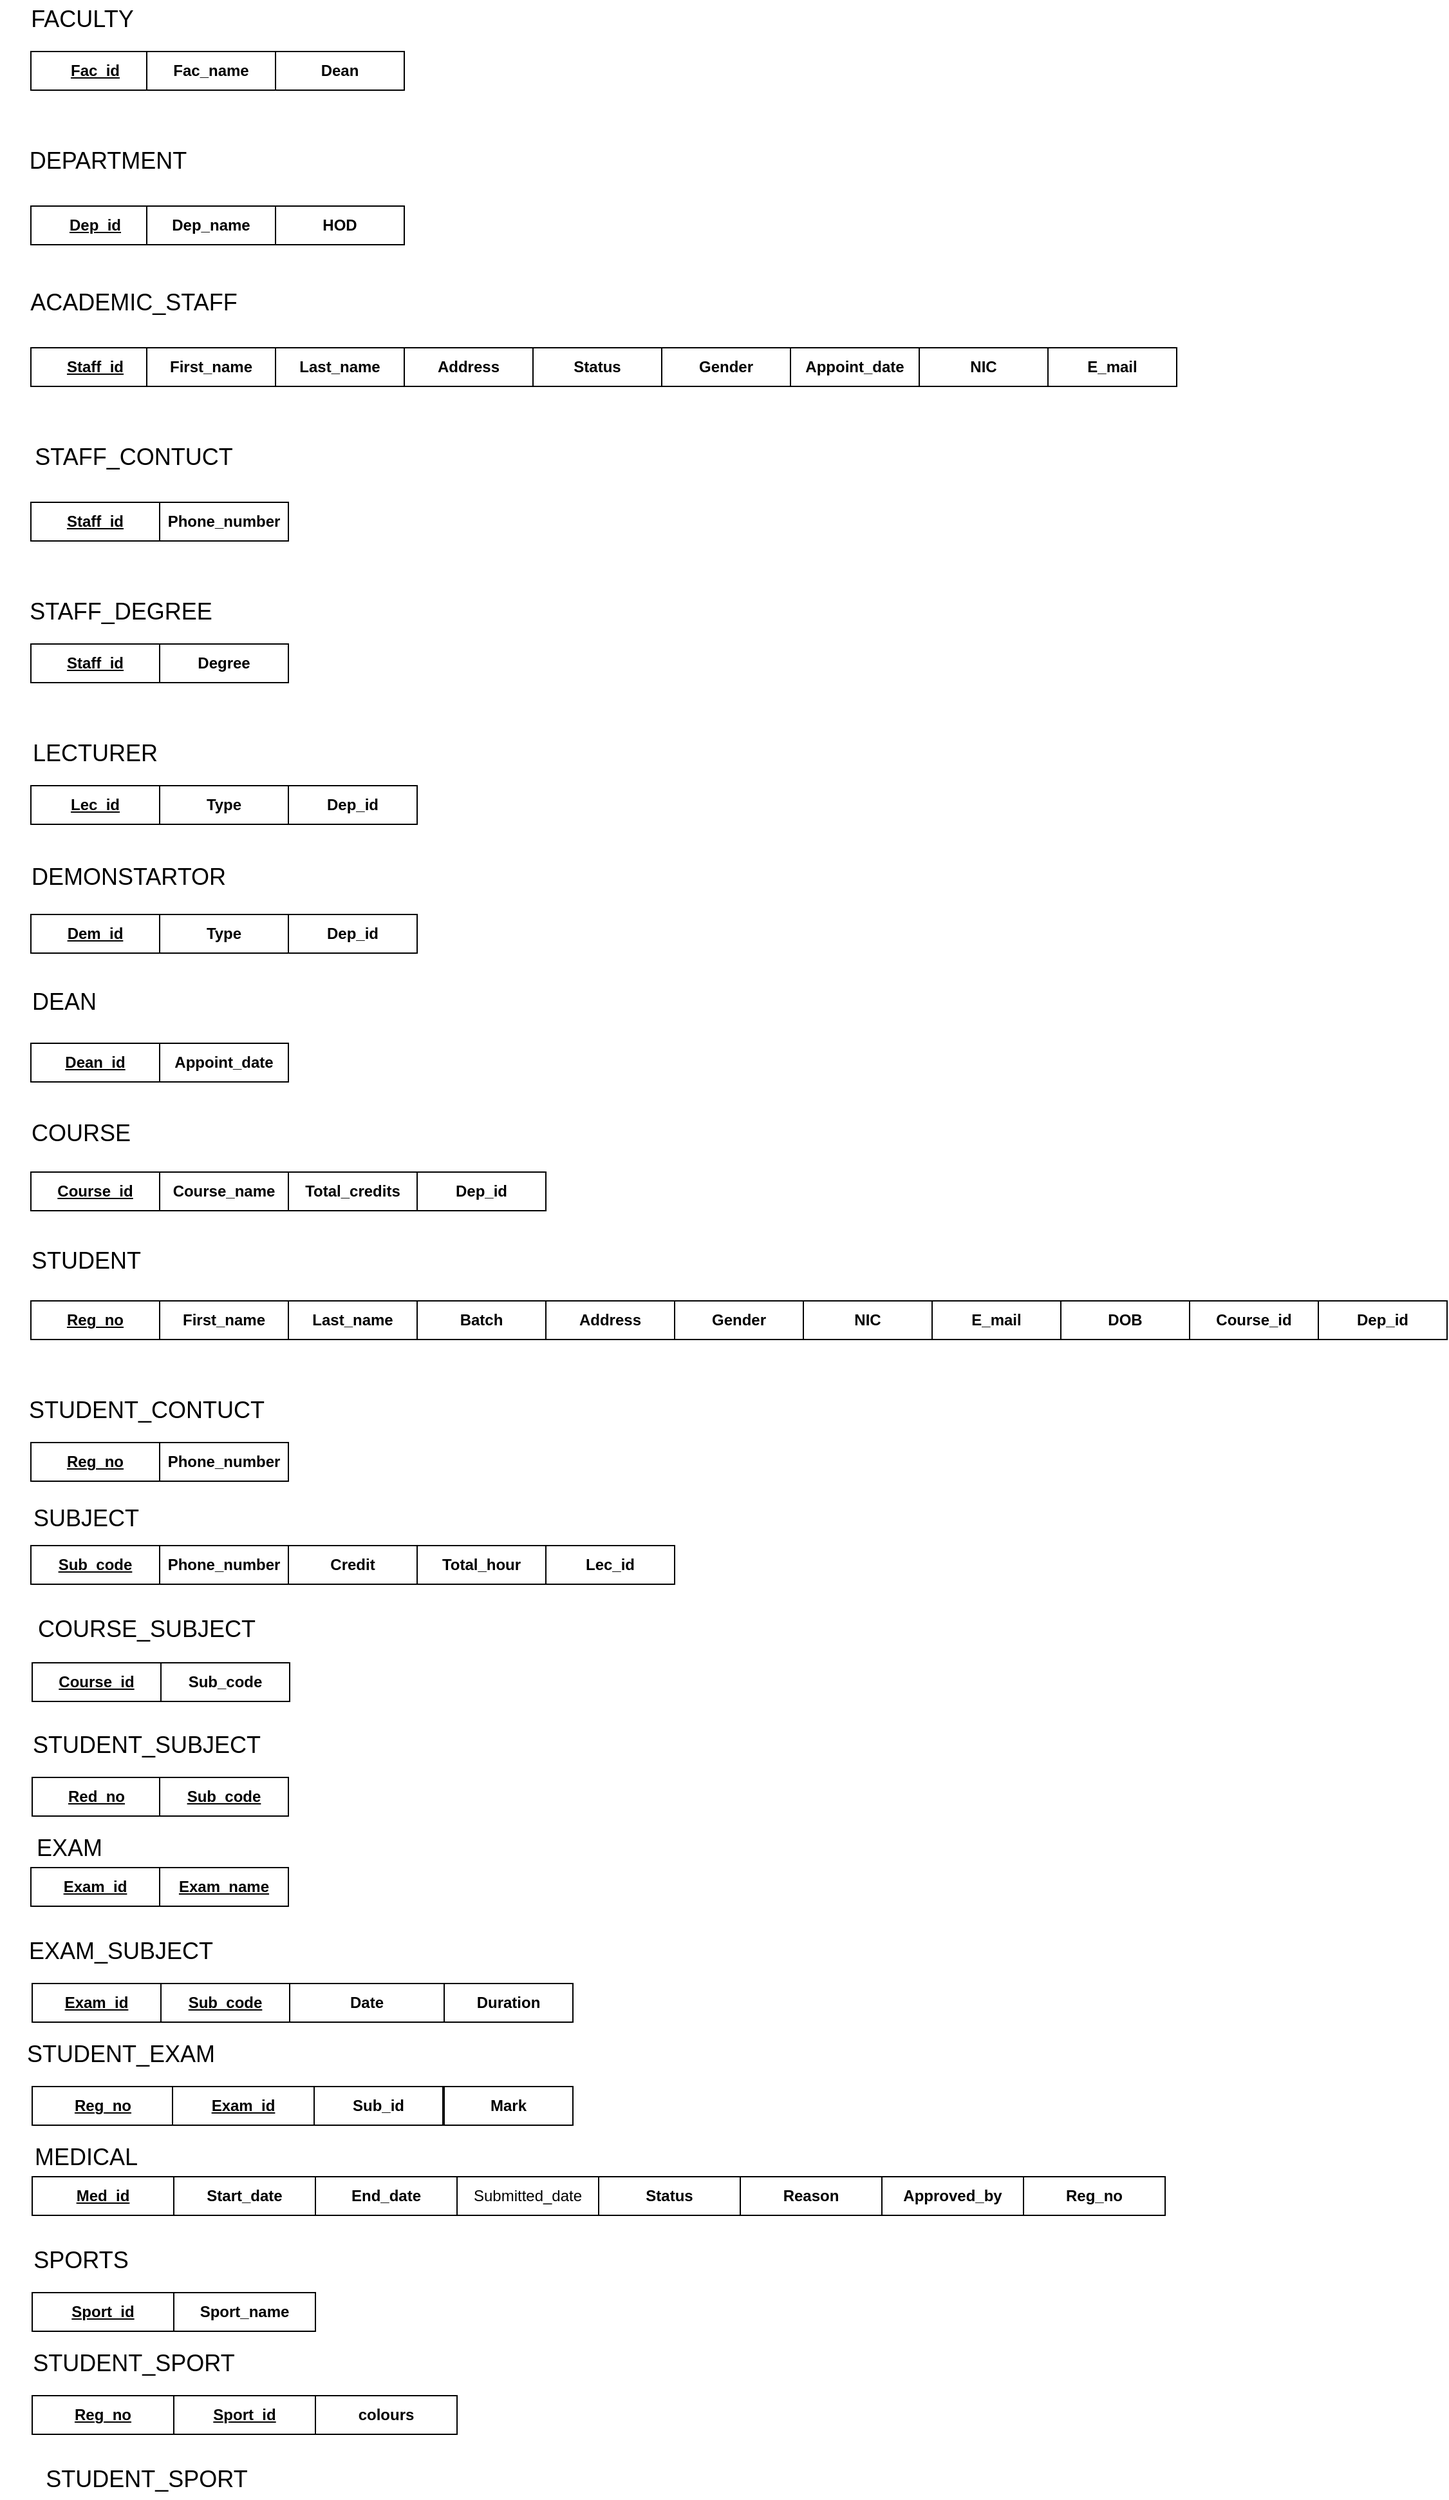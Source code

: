 <mxfile version="28.2.8">
  <diagram name="Page-1" id="fP-dvQESyxHKGSXMY9-8">
    <mxGraphModel dx="802" dy="432" grid="1" gridSize="10" guides="1" tooltips="1" connect="1" arrows="1" fold="1" page="1" pageScale="1" pageWidth="3300" pageHeight="4681" math="0" shadow="0">
      <root>
        <mxCell id="0" />
        <mxCell id="1" parent="0" />
        <mxCell id="CgrZ7WxuLpIuJzu3LAh--15" value="&lt;b&gt;&lt;u&gt;Fac_id&lt;/u&gt;&lt;/b&gt;" style="whiteSpace=wrap;html=1;align=center;" vertex="1" parent="1">
          <mxGeometry x="160" y="150" width="100" height="30" as="geometry" />
        </mxCell>
        <mxCell id="CgrZ7WxuLpIuJzu3LAh--16" value="&lt;font style=&quot;font-size: 18px;&quot;&gt;FACULTY&lt;/font&gt;" style="text;html=1;whiteSpace=wrap;strokeColor=none;fillColor=none;align=center;verticalAlign=middle;rounded=0;" vertex="1" parent="1">
          <mxGeometry x="150" y="110" width="100" height="30" as="geometry" />
        </mxCell>
        <mxCell id="CgrZ7WxuLpIuJzu3LAh--17" value="&lt;b&gt;Fac_name&lt;/b&gt;" style="whiteSpace=wrap;html=1;align=center;" vertex="1" parent="1">
          <mxGeometry x="250" y="150" width="100" height="30" as="geometry" />
        </mxCell>
        <mxCell id="CgrZ7WxuLpIuJzu3LAh--18" value="&lt;b&gt;Dean&lt;/b&gt;" style="whiteSpace=wrap;html=1;align=center;" vertex="1" parent="1">
          <mxGeometry x="350" y="150" width="100" height="30" as="geometry" />
        </mxCell>
        <mxCell id="CgrZ7WxuLpIuJzu3LAh--21" value="&lt;span style=&quot;font-size: 18px;&quot;&gt;DEPARTMENT&lt;/span&gt;" style="text;html=1;whiteSpace=wrap;strokeColor=none;fillColor=none;align=center;verticalAlign=middle;rounded=0;" vertex="1" parent="1">
          <mxGeometry x="170" y="220" width="100" height="30" as="geometry" />
        </mxCell>
        <mxCell id="CgrZ7WxuLpIuJzu3LAh--23" value="&lt;b&gt;&lt;u&gt;Dep_id&lt;/u&gt;&lt;/b&gt;" style="whiteSpace=wrap;html=1;align=center;" vertex="1" parent="1">
          <mxGeometry x="160" y="270" width="100" height="30" as="geometry" />
        </mxCell>
        <mxCell id="CgrZ7WxuLpIuJzu3LAh--24" value="&lt;b&gt;Dep_name&lt;/b&gt;" style="whiteSpace=wrap;html=1;align=center;" vertex="1" parent="1">
          <mxGeometry x="250" y="270" width="100" height="30" as="geometry" />
        </mxCell>
        <mxCell id="CgrZ7WxuLpIuJzu3LAh--25" value="&lt;b&gt;HOD&lt;/b&gt;" style="whiteSpace=wrap;html=1;align=center;" vertex="1" parent="1">
          <mxGeometry x="350" y="270" width="100" height="30" as="geometry" />
        </mxCell>
        <mxCell id="CgrZ7WxuLpIuJzu3LAh--26" value="&lt;span style=&quot;font-size: 18px;&quot;&gt;ACADEMIC_STAFF&lt;/span&gt;" style="text;html=1;whiteSpace=wrap;strokeColor=none;fillColor=none;align=center;verticalAlign=middle;rounded=0;" vertex="1" parent="1">
          <mxGeometry x="190" y="330" width="100" height="30" as="geometry" />
        </mxCell>
        <mxCell id="CgrZ7WxuLpIuJzu3LAh--27" value="&lt;b&gt;&lt;u&gt;Staff_id&lt;/u&gt;&lt;/b&gt;" style="whiteSpace=wrap;html=1;align=center;" vertex="1" parent="1">
          <mxGeometry x="160" y="380" width="100" height="30" as="geometry" />
        </mxCell>
        <mxCell id="CgrZ7WxuLpIuJzu3LAh--28" value="&lt;b&gt;First_name&lt;/b&gt;" style="whiteSpace=wrap;html=1;align=center;" vertex="1" parent="1">
          <mxGeometry x="250" y="380" width="100" height="30" as="geometry" />
        </mxCell>
        <mxCell id="CgrZ7WxuLpIuJzu3LAh--29" value="&lt;b&gt;Last_name&lt;/b&gt;" style="whiteSpace=wrap;html=1;align=center;" vertex="1" parent="1">
          <mxGeometry x="350" y="380" width="100" height="30" as="geometry" />
        </mxCell>
        <mxCell id="CgrZ7WxuLpIuJzu3LAh--30" value="&lt;b&gt;Address&lt;/b&gt;" style="whiteSpace=wrap;html=1;align=center;" vertex="1" parent="1">
          <mxGeometry x="450" y="380" width="100" height="30" as="geometry" />
        </mxCell>
        <mxCell id="CgrZ7WxuLpIuJzu3LAh--31" value="&lt;b&gt;Status&lt;/b&gt;" style="whiteSpace=wrap;html=1;align=center;" vertex="1" parent="1">
          <mxGeometry x="550" y="380" width="100" height="30" as="geometry" />
        </mxCell>
        <mxCell id="CgrZ7WxuLpIuJzu3LAh--32" value="&lt;b&gt;Gender&lt;/b&gt;" style="whiteSpace=wrap;html=1;align=center;" vertex="1" parent="1">
          <mxGeometry x="650" y="380" width="100" height="30" as="geometry" />
        </mxCell>
        <mxCell id="CgrZ7WxuLpIuJzu3LAh--33" value="&lt;b&gt;Appoint_date&lt;/b&gt;" style="whiteSpace=wrap;html=1;align=center;" vertex="1" parent="1">
          <mxGeometry x="750" y="380" width="100" height="30" as="geometry" />
        </mxCell>
        <mxCell id="CgrZ7WxuLpIuJzu3LAh--34" value="&lt;b&gt;NIC&lt;/b&gt;" style="whiteSpace=wrap;html=1;align=center;" vertex="1" parent="1">
          <mxGeometry x="850" y="380" width="100" height="30" as="geometry" />
        </mxCell>
        <mxCell id="CgrZ7WxuLpIuJzu3LAh--35" value="&lt;b&gt;E_mail&lt;/b&gt;" style="whiteSpace=wrap;html=1;align=center;" vertex="1" parent="1">
          <mxGeometry x="950" y="380" width="100" height="30" as="geometry" />
        </mxCell>
        <mxCell id="CgrZ7WxuLpIuJzu3LAh--36" value="&lt;span style=&quot;font-size: 18px;&quot;&gt;STAFF_CONTUCT&lt;/span&gt;" style="text;html=1;whiteSpace=wrap;strokeColor=none;fillColor=none;align=center;verticalAlign=middle;rounded=0;" vertex="1" parent="1">
          <mxGeometry x="190" y="450" width="100" height="30" as="geometry" />
        </mxCell>
        <mxCell id="CgrZ7WxuLpIuJzu3LAh--38" value="&lt;b&gt;&lt;u&gt;Staff_id&lt;/u&gt;&lt;/b&gt;" style="whiteSpace=wrap;html=1;align=center;" vertex="1" parent="1">
          <mxGeometry x="160" y="500" width="100" height="30" as="geometry" />
        </mxCell>
        <mxCell id="CgrZ7WxuLpIuJzu3LAh--39" value="&lt;b&gt;Phone_number&lt;/b&gt;" style="whiteSpace=wrap;html=1;align=center;" vertex="1" parent="1">
          <mxGeometry x="260" y="500" width="100" height="30" as="geometry" />
        </mxCell>
        <mxCell id="CgrZ7WxuLpIuJzu3LAh--40" value="&lt;span style=&quot;font-size: 18px;&quot;&gt;STAFF_DEGREE&lt;/span&gt;" style="text;html=1;whiteSpace=wrap;strokeColor=none;fillColor=none;align=center;verticalAlign=middle;rounded=0;" vertex="1" parent="1">
          <mxGeometry x="180" y="570" width="100" height="30" as="geometry" />
        </mxCell>
        <mxCell id="CgrZ7WxuLpIuJzu3LAh--43" value="&lt;b&gt;&lt;u&gt;Staff_id&lt;/u&gt;&lt;/b&gt;" style="whiteSpace=wrap;html=1;align=center;" vertex="1" parent="1">
          <mxGeometry x="160" y="610" width="100" height="30" as="geometry" />
        </mxCell>
        <mxCell id="CgrZ7WxuLpIuJzu3LAh--44" value="&lt;b&gt;Degree&lt;/b&gt;" style="whiteSpace=wrap;html=1;align=center;" vertex="1" parent="1">
          <mxGeometry x="260" y="610" width="100" height="30" as="geometry" />
        </mxCell>
        <mxCell id="CgrZ7WxuLpIuJzu3LAh--46" value="&lt;span style=&quot;font-size: 18px;&quot;&gt;LECTURER&lt;/span&gt;" style="text;html=1;whiteSpace=wrap;strokeColor=none;fillColor=none;align=center;verticalAlign=middle;rounded=0;" vertex="1" parent="1">
          <mxGeometry x="160" y="680" width="100" height="30" as="geometry" />
        </mxCell>
        <mxCell id="CgrZ7WxuLpIuJzu3LAh--47" value="&lt;b&gt;&lt;u&gt;Lec_id&lt;/u&gt;&lt;/b&gt;" style="whiteSpace=wrap;html=1;align=center;" vertex="1" parent="1">
          <mxGeometry x="160" y="720" width="100" height="30" as="geometry" />
        </mxCell>
        <mxCell id="CgrZ7WxuLpIuJzu3LAh--48" value="&lt;b&gt;Type&lt;/b&gt;" style="whiteSpace=wrap;html=1;align=center;" vertex="1" parent="1">
          <mxGeometry x="260" y="720" width="100" height="30" as="geometry" />
        </mxCell>
        <mxCell id="CgrZ7WxuLpIuJzu3LAh--51" value="&lt;b&gt;Dep_id&lt;/b&gt;" style="whiteSpace=wrap;html=1;align=center;" vertex="1" parent="1">
          <mxGeometry x="360" y="720" width="100" height="30" as="geometry" />
        </mxCell>
        <mxCell id="CgrZ7WxuLpIuJzu3LAh--52" value="&lt;span style=&quot;font-size: 18px;&quot;&gt;DEMONSTARTOR&lt;/span&gt;" style="text;html=1;whiteSpace=wrap;strokeColor=none;fillColor=none;align=center;verticalAlign=middle;rounded=0;" vertex="1" parent="1">
          <mxGeometry x="186" y="776" width="100" height="30" as="geometry" />
        </mxCell>
        <mxCell id="CgrZ7WxuLpIuJzu3LAh--53" value="&lt;b&gt;&lt;u&gt;Dem_id&lt;/u&gt;&lt;/b&gt;" style="whiteSpace=wrap;html=1;align=center;" vertex="1" parent="1">
          <mxGeometry x="160" y="820" width="100" height="30" as="geometry" />
        </mxCell>
        <mxCell id="CgrZ7WxuLpIuJzu3LAh--54" value="&lt;b&gt;Type&lt;/b&gt;" style="whiteSpace=wrap;html=1;align=center;" vertex="1" parent="1">
          <mxGeometry x="260" y="820" width="100" height="30" as="geometry" />
        </mxCell>
        <mxCell id="CgrZ7WxuLpIuJzu3LAh--55" value="&lt;b&gt;Dep_id&lt;/b&gt;" style="whiteSpace=wrap;html=1;align=center;" vertex="1" parent="1">
          <mxGeometry x="360" y="820" width="100" height="30" as="geometry" />
        </mxCell>
        <mxCell id="CgrZ7WxuLpIuJzu3LAh--56" value="&lt;span style=&quot;font-size: 18px;&quot;&gt;DEAN&lt;/span&gt;" style="text;html=1;whiteSpace=wrap;strokeColor=none;fillColor=none;align=center;verticalAlign=middle;rounded=0;" vertex="1" parent="1">
          <mxGeometry x="136" y="873" width="100" height="30" as="geometry" />
        </mxCell>
        <mxCell id="CgrZ7WxuLpIuJzu3LAh--57" value="&lt;b&gt;&lt;u&gt;Dean_id&lt;/u&gt;&lt;/b&gt;" style="whiteSpace=wrap;html=1;align=center;" vertex="1" parent="1">
          <mxGeometry x="160" y="920" width="100" height="30" as="geometry" />
        </mxCell>
        <mxCell id="CgrZ7WxuLpIuJzu3LAh--58" value="&lt;b&gt;Appoint_date&lt;/b&gt;" style="whiteSpace=wrap;html=1;align=center;" vertex="1" parent="1">
          <mxGeometry x="260" y="920" width="100" height="30" as="geometry" />
        </mxCell>
        <mxCell id="CgrZ7WxuLpIuJzu3LAh--59" value="&lt;span style=&quot;font-size: 18px;&quot;&gt;COURSE&lt;/span&gt;" style="text;html=1;whiteSpace=wrap;strokeColor=none;fillColor=none;align=center;verticalAlign=middle;rounded=0;" vertex="1" parent="1">
          <mxGeometry x="149" y="975" width="100" height="30" as="geometry" />
        </mxCell>
        <mxCell id="CgrZ7WxuLpIuJzu3LAh--60" value="&lt;b&gt;&lt;u&gt;Course_id&lt;/u&gt;&lt;/b&gt;" style="whiteSpace=wrap;html=1;align=center;" vertex="1" parent="1">
          <mxGeometry x="160" y="1020" width="100" height="30" as="geometry" />
        </mxCell>
        <mxCell id="CgrZ7WxuLpIuJzu3LAh--61" value="&lt;b&gt;Course_name&lt;/b&gt;" style="whiteSpace=wrap;html=1;align=center;" vertex="1" parent="1">
          <mxGeometry x="260" y="1020" width="100" height="30" as="geometry" />
        </mxCell>
        <mxCell id="CgrZ7WxuLpIuJzu3LAh--62" value="&lt;b&gt;Total_credits&lt;/b&gt;" style="whiteSpace=wrap;html=1;align=center;" vertex="1" parent="1">
          <mxGeometry x="360" y="1020" width="100" height="30" as="geometry" />
        </mxCell>
        <mxCell id="CgrZ7WxuLpIuJzu3LAh--63" value="&lt;b&gt;Dep_id&lt;/b&gt;" style="whiteSpace=wrap;html=1;align=center;" vertex="1" parent="1">
          <mxGeometry x="460" y="1020" width="100" height="30" as="geometry" />
        </mxCell>
        <mxCell id="CgrZ7WxuLpIuJzu3LAh--64" style="edgeStyle=orthogonalEdgeStyle;rounded=0;orthogonalLoop=1;jettySize=auto;html=1;exitX=0.5;exitY=1;exitDx=0;exitDy=0;" edge="1" parent="1" source="CgrZ7WxuLpIuJzu3LAh--59" target="CgrZ7WxuLpIuJzu3LAh--59">
          <mxGeometry relative="1" as="geometry" />
        </mxCell>
        <mxCell id="CgrZ7WxuLpIuJzu3LAh--65" value="&lt;span style=&quot;font-size: 18px;&quot;&gt;STUDENT&lt;/span&gt;" style="text;html=1;whiteSpace=wrap;strokeColor=none;fillColor=none;align=center;verticalAlign=middle;rounded=0;" vertex="1" parent="1">
          <mxGeometry x="153" y="1074" width="100" height="30" as="geometry" />
        </mxCell>
        <mxCell id="CgrZ7WxuLpIuJzu3LAh--66" value="&lt;b&gt;&lt;u&gt;Reg_no&lt;/u&gt;&lt;/b&gt;" style="whiteSpace=wrap;html=1;align=center;" vertex="1" parent="1">
          <mxGeometry x="160" y="1120" width="100" height="30" as="geometry" />
        </mxCell>
        <mxCell id="CgrZ7WxuLpIuJzu3LAh--67" value="&lt;b&gt;First_name&lt;/b&gt;" style="whiteSpace=wrap;html=1;align=center;" vertex="1" parent="1">
          <mxGeometry x="260" y="1120" width="100" height="30" as="geometry" />
        </mxCell>
        <mxCell id="CgrZ7WxuLpIuJzu3LAh--68" value="&lt;b&gt;Last_name&lt;/b&gt;" style="whiteSpace=wrap;html=1;align=center;" vertex="1" parent="1">
          <mxGeometry x="360" y="1120" width="100" height="30" as="geometry" />
        </mxCell>
        <mxCell id="CgrZ7WxuLpIuJzu3LAh--69" value="&lt;b&gt;Batch&lt;/b&gt;" style="whiteSpace=wrap;html=1;align=center;" vertex="1" parent="1">
          <mxGeometry x="460" y="1120" width="100" height="30" as="geometry" />
        </mxCell>
        <mxCell id="CgrZ7WxuLpIuJzu3LAh--70" value="&lt;b&gt;Address&lt;/b&gt;" style="whiteSpace=wrap;html=1;align=center;" vertex="1" parent="1">
          <mxGeometry x="560" y="1120" width="100" height="30" as="geometry" />
        </mxCell>
        <mxCell id="CgrZ7WxuLpIuJzu3LAh--71" value="&lt;b&gt;Gender&lt;/b&gt;" style="whiteSpace=wrap;html=1;align=center;" vertex="1" parent="1">
          <mxGeometry x="660" y="1120" width="100" height="30" as="geometry" />
        </mxCell>
        <mxCell id="CgrZ7WxuLpIuJzu3LAh--72" value="&lt;b&gt;NIC&lt;/b&gt;" style="whiteSpace=wrap;html=1;align=center;" vertex="1" parent="1">
          <mxGeometry x="760" y="1120" width="100" height="30" as="geometry" />
        </mxCell>
        <mxCell id="CgrZ7WxuLpIuJzu3LAh--73" value="&lt;b&gt;E_mail&lt;/b&gt;" style="whiteSpace=wrap;html=1;align=center;" vertex="1" parent="1">
          <mxGeometry x="860" y="1120" width="100" height="30" as="geometry" />
        </mxCell>
        <mxCell id="CgrZ7WxuLpIuJzu3LAh--74" value="&lt;b&gt;DOB&lt;/b&gt;" style="whiteSpace=wrap;html=1;align=center;" vertex="1" parent="1">
          <mxGeometry x="960" y="1120" width="100" height="30" as="geometry" />
        </mxCell>
        <mxCell id="CgrZ7WxuLpIuJzu3LAh--75" value="&lt;b&gt;Course_id&lt;/b&gt;" style="whiteSpace=wrap;html=1;align=center;" vertex="1" parent="1">
          <mxGeometry x="1060" y="1120" width="100" height="30" as="geometry" />
        </mxCell>
        <mxCell id="CgrZ7WxuLpIuJzu3LAh--76" value="&lt;b&gt;Dep_id&lt;/b&gt;" style="whiteSpace=wrap;html=1;align=center;" vertex="1" parent="1">
          <mxGeometry x="1160" y="1120" width="100" height="30" as="geometry" />
        </mxCell>
        <mxCell id="CgrZ7WxuLpIuJzu3LAh--77" value="&lt;span style=&quot;font-size: 18px;&quot;&gt;STUDENT_CONTUCT&lt;/span&gt;" style="text;html=1;whiteSpace=wrap;strokeColor=none;fillColor=none;align=center;verticalAlign=middle;rounded=0;" vertex="1" parent="1">
          <mxGeometry x="200" y="1190" width="100" height="30" as="geometry" />
        </mxCell>
        <mxCell id="CgrZ7WxuLpIuJzu3LAh--78" value="&lt;b&gt;&lt;u&gt;Reg_no&lt;/u&gt;&lt;/b&gt;" style="whiteSpace=wrap;html=1;align=center;" vertex="1" parent="1">
          <mxGeometry x="160" y="1230" width="100" height="30" as="geometry" />
        </mxCell>
        <mxCell id="CgrZ7WxuLpIuJzu3LAh--79" value="&lt;b&gt;Phone_number&lt;/b&gt;" style="whiteSpace=wrap;html=1;align=center;" vertex="1" parent="1">
          <mxGeometry x="260" y="1230" width="100" height="30" as="geometry" />
        </mxCell>
        <mxCell id="CgrZ7WxuLpIuJzu3LAh--80" value="&lt;span style=&quot;font-size: 18px;&quot;&gt;SUBJECT&lt;/span&gt;" style="text;html=1;whiteSpace=wrap;strokeColor=none;fillColor=none;align=center;verticalAlign=middle;rounded=0;" vertex="1" parent="1">
          <mxGeometry x="153" y="1274" width="100" height="30" as="geometry" />
        </mxCell>
        <mxCell id="CgrZ7WxuLpIuJzu3LAh--81" value="&lt;b&gt;&lt;u&gt;Sub_code&lt;/u&gt;&lt;/b&gt;" style="whiteSpace=wrap;html=1;align=center;" vertex="1" parent="1">
          <mxGeometry x="160" y="1310" width="100" height="30" as="geometry" />
        </mxCell>
        <mxCell id="CgrZ7WxuLpIuJzu3LAh--82" value="&lt;b&gt;Phone_number&lt;/b&gt;" style="whiteSpace=wrap;html=1;align=center;" vertex="1" parent="1">
          <mxGeometry x="260" y="1310" width="100" height="30" as="geometry" />
        </mxCell>
        <mxCell id="CgrZ7WxuLpIuJzu3LAh--83" value="&lt;b&gt;Credit&lt;/b&gt;" style="whiteSpace=wrap;html=1;align=center;" vertex="1" parent="1">
          <mxGeometry x="360" y="1310" width="100" height="30" as="geometry" />
        </mxCell>
        <mxCell id="CgrZ7WxuLpIuJzu3LAh--84" value="&lt;b&gt;Total_hour&lt;/b&gt;" style="whiteSpace=wrap;html=1;align=center;" vertex="1" parent="1">
          <mxGeometry x="460" y="1310" width="100" height="30" as="geometry" />
        </mxCell>
        <mxCell id="CgrZ7WxuLpIuJzu3LAh--85" value="&lt;b&gt;Lec_id&lt;/b&gt;" style="whiteSpace=wrap;html=1;align=center;" vertex="1" parent="1">
          <mxGeometry x="560" y="1310" width="100" height="30" as="geometry" />
        </mxCell>
        <mxCell id="CgrZ7WxuLpIuJzu3LAh--86" value="&lt;span style=&quot;font-size: 18px;&quot;&gt;COURSE_SUBJECT&lt;/span&gt;" style="text;html=1;whiteSpace=wrap;strokeColor=none;fillColor=none;align=center;verticalAlign=middle;rounded=0;" vertex="1" parent="1">
          <mxGeometry x="200" y="1360" width="100" height="30" as="geometry" />
        </mxCell>
        <mxCell id="CgrZ7WxuLpIuJzu3LAh--87" value="&lt;b&gt;&lt;u&gt;Course_id&lt;/u&gt;&lt;/b&gt;" style="whiteSpace=wrap;html=1;align=center;" vertex="1" parent="1">
          <mxGeometry x="161" y="1401" width="100" height="30" as="geometry" />
        </mxCell>
        <mxCell id="CgrZ7WxuLpIuJzu3LAh--88" value="&lt;b&gt;Sub_code&lt;/b&gt;" style="whiteSpace=wrap;html=1;align=center;" vertex="1" parent="1">
          <mxGeometry x="261" y="1401" width="100" height="30" as="geometry" />
        </mxCell>
        <mxCell id="CgrZ7WxuLpIuJzu3LAh--90" value="&lt;span style=&quot;font-size: 18px;&quot;&gt;STUDENT_SUBJECT&lt;/span&gt;" style="text;html=1;whiteSpace=wrap;strokeColor=none;fillColor=none;align=center;verticalAlign=middle;rounded=0;" vertex="1" parent="1">
          <mxGeometry x="200" y="1450" width="100" height="30" as="geometry" />
        </mxCell>
        <mxCell id="CgrZ7WxuLpIuJzu3LAh--91" value="&lt;b&gt;&lt;u&gt;Red_no&lt;/u&gt;&lt;/b&gt;" style="whiteSpace=wrap;html=1;align=center;" vertex="1" parent="1">
          <mxGeometry x="161" y="1490" width="100" height="30" as="geometry" />
        </mxCell>
        <mxCell id="CgrZ7WxuLpIuJzu3LAh--92" value="&lt;b&gt;&lt;u&gt;Sub_code&lt;/u&gt;&lt;/b&gt;" style="whiteSpace=wrap;html=1;align=center;" vertex="1" parent="1">
          <mxGeometry x="260" y="1490" width="100" height="30" as="geometry" />
        </mxCell>
        <mxCell id="CgrZ7WxuLpIuJzu3LAh--96" value="&lt;span style=&quot;font-size: 18px;&quot;&gt;EXAM&lt;/span&gt;" style="text;html=1;whiteSpace=wrap;strokeColor=none;fillColor=none;align=center;verticalAlign=middle;rounded=0;" vertex="1" parent="1">
          <mxGeometry x="140" y="1530" width="100" height="30" as="geometry" />
        </mxCell>
        <mxCell id="CgrZ7WxuLpIuJzu3LAh--97" value="&lt;b&gt;&lt;u&gt;Exam_id&lt;/u&gt;&lt;/b&gt;" style="whiteSpace=wrap;html=1;align=center;" vertex="1" parent="1">
          <mxGeometry x="160" y="1560" width="100" height="30" as="geometry" />
        </mxCell>
        <mxCell id="CgrZ7WxuLpIuJzu3LAh--99" value="&lt;b&gt;&lt;u&gt;Exam_name&lt;/u&gt;&lt;/b&gt;" style="whiteSpace=wrap;html=1;align=center;" vertex="1" parent="1">
          <mxGeometry x="260" y="1560" width="100" height="30" as="geometry" />
        </mxCell>
        <mxCell id="CgrZ7WxuLpIuJzu3LAh--100" value="&lt;span style=&quot;font-size: 18px;&quot;&gt;EXAM_SUBJECT&lt;/span&gt;" style="text;html=1;whiteSpace=wrap;strokeColor=none;fillColor=none;align=center;verticalAlign=middle;rounded=0;" vertex="1" parent="1">
          <mxGeometry x="180" y="1610" width="100" height="30" as="geometry" />
        </mxCell>
        <mxCell id="CgrZ7WxuLpIuJzu3LAh--101" value="&lt;b&gt;&lt;u&gt;Exam_id&lt;/u&gt;&lt;/b&gt;" style="whiteSpace=wrap;html=1;align=center;" vertex="1" parent="1">
          <mxGeometry x="161" y="1650" width="100" height="30" as="geometry" />
        </mxCell>
        <mxCell id="CgrZ7WxuLpIuJzu3LAh--103" value="&lt;b&gt;&lt;u&gt;Sub_code&lt;/u&gt;&lt;/b&gt;" style="whiteSpace=wrap;html=1;align=center;" vertex="1" parent="1">
          <mxGeometry x="261" y="1650" width="100" height="30" as="geometry" />
        </mxCell>
        <mxCell id="CgrZ7WxuLpIuJzu3LAh--104" value="&lt;b&gt;Date&lt;/b&gt;" style="whiteSpace=wrap;html=1;align=center;" vertex="1" parent="1">
          <mxGeometry x="361" y="1650" width="120" height="30" as="geometry" />
        </mxCell>
        <mxCell id="CgrZ7WxuLpIuJzu3LAh--110" value="&lt;b&gt;Duration&lt;/b&gt;" style="whiteSpace=wrap;html=1;align=center;" vertex="1" parent="1">
          <mxGeometry x="481" y="1650" width="100" height="30" as="geometry" />
        </mxCell>
        <mxCell id="CgrZ7WxuLpIuJzu3LAh--111" value="&lt;span style=&quot;font-size: 18px;&quot;&gt;STUDENT_EXAM&lt;/span&gt;" style="text;html=1;whiteSpace=wrap;strokeColor=none;fillColor=none;align=center;verticalAlign=middle;rounded=0;" vertex="1" parent="1">
          <mxGeometry x="180" y="1690" width="100" height="30" as="geometry" />
        </mxCell>
        <mxCell id="CgrZ7WxuLpIuJzu3LAh--112" value="&lt;b&gt;&lt;u&gt;Reg_no&lt;/u&gt;&lt;/b&gt;" style="whiteSpace=wrap;html=1;align=center;" vertex="1" parent="1">
          <mxGeometry x="161" y="1730" width="110" height="30" as="geometry" />
        </mxCell>
        <mxCell id="CgrZ7WxuLpIuJzu3LAh--115" value="&lt;b&gt;&lt;u&gt;Exam_id&lt;/u&gt;&lt;/b&gt;" style="whiteSpace=wrap;html=1;align=center;" vertex="1" parent="1">
          <mxGeometry x="270" y="1730" width="110" height="30" as="geometry" />
        </mxCell>
        <mxCell id="CgrZ7WxuLpIuJzu3LAh--116" value="&lt;b&gt;Sub_id&lt;/b&gt;" style="whiteSpace=wrap;html=1;align=center;" vertex="1" parent="1">
          <mxGeometry x="380" y="1730" width="100" height="30" as="geometry" />
        </mxCell>
        <mxCell id="CgrZ7WxuLpIuJzu3LAh--117" value="&lt;b&gt;Mark&lt;/b&gt;" style="whiteSpace=wrap;html=1;align=center;" vertex="1" parent="1">
          <mxGeometry x="481" y="1730" width="100" height="30" as="geometry" />
        </mxCell>
        <mxCell id="CgrZ7WxuLpIuJzu3LAh--118" value="&lt;span style=&quot;font-size: 18px;&quot;&gt;MEDICAL&lt;/span&gt;" style="text;html=1;whiteSpace=wrap;strokeColor=none;fillColor=none;align=center;verticalAlign=middle;rounded=0;" vertex="1" parent="1">
          <mxGeometry x="153" y="1770" width="100" height="30" as="geometry" />
        </mxCell>
        <mxCell id="CgrZ7WxuLpIuJzu3LAh--120" value="&lt;b&gt;&lt;u&gt;Med_id&lt;/u&gt;&lt;/b&gt;" style="whiteSpace=wrap;html=1;align=center;" vertex="1" parent="1">
          <mxGeometry x="161" y="1800" width="110" height="30" as="geometry" />
        </mxCell>
        <mxCell id="CgrZ7WxuLpIuJzu3LAh--125" value="&lt;b&gt;Start_date&lt;/b&gt;" style="whiteSpace=wrap;html=1;align=center;" vertex="1" parent="1">
          <mxGeometry x="271" y="1800" width="110" height="30" as="geometry" />
        </mxCell>
        <mxCell id="CgrZ7WxuLpIuJzu3LAh--126" value="&lt;b&gt;End_date&lt;/b&gt;" style="whiteSpace=wrap;html=1;align=center;" vertex="1" parent="1">
          <mxGeometry x="381" y="1800" width="110" height="30" as="geometry" />
        </mxCell>
        <mxCell id="CgrZ7WxuLpIuJzu3LAh--127" value="Submitted_date" style="whiteSpace=wrap;html=1;align=center;" vertex="1" parent="1">
          <mxGeometry x="491" y="1800" width="110" height="30" as="geometry" />
        </mxCell>
        <mxCell id="CgrZ7WxuLpIuJzu3LAh--128" value="&lt;b&gt;Status&lt;/b&gt;" style="whiteSpace=wrap;html=1;align=center;" vertex="1" parent="1">
          <mxGeometry x="601" y="1800" width="110" height="30" as="geometry" />
        </mxCell>
        <mxCell id="CgrZ7WxuLpIuJzu3LAh--138" value="&lt;b&gt;Reason&lt;/b&gt;" style="whiteSpace=wrap;html=1;align=center;" vertex="1" parent="1">
          <mxGeometry x="711" y="1800" width="110" height="30" as="geometry" />
        </mxCell>
        <mxCell id="CgrZ7WxuLpIuJzu3LAh--139" value="&lt;b&gt;Approved_by&lt;/b&gt;" style="whiteSpace=wrap;html=1;align=center;" vertex="1" parent="1">
          <mxGeometry x="821" y="1800" width="110" height="30" as="geometry" />
        </mxCell>
        <mxCell id="CgrZ7WxuLpIuJzu3LAh--140" value="&lt;b&gt;Reg_no&lt;/b&gt;" style="whiteSpace=wrap;html=1;align=center;" vertex="1" parent="1">
          <mxGeometry x="931" y="1800" width="110" height="30" as="geometry" />
        </mxCell>
        <mxCell id="CgrZ7WxuLpIuJzu3LAh--141" value="&lt;span style=&quot;font-size: 18px;&quot;&gt;SPORTS&lt;/span&gt;" style="text;html=1;whiteSpace=wrap;strokeColor=none;fillColor=none;align=center;verticalAlign=middle;rounded=0;" vertex="1" parent="1">
          <mxGeometry x="149" y="1850" width="100" height="30" as="geometry" />
        </mxCell>
        <mxCell id="CgrZ7WxuLpIuJzu3LAh--142" value="&lt;b&gt;&lt;u&gt;Sport_id&lt;/u&gt;&lt;/b&gt;" style="whiteSpace=wrap;html=1;align=center;" vertex="1" parent="1">
          <mxGeometry x="161" y="1890" width="110" height="30" as="geometry" />
        </mxCell>
        <mxCell id="CgrZ7WxuLpIuJzu3LAh--143" value="&lt;b&gt;Sport_name&lt;/b&gt;" style="whiteSpace=wrap;html=1;align=center;" vertex="1" parent="1">
          <mxGeometry x="271" y="1890" width="110" height="30" as="geometry" />
        </mxCell>
        <mxCell id="CgrZ7WxuLpIuJzu3LAh--145" value="&lt;span style=&quot;font-size: 18px;&quot;&gt;STUDENT_SPORT&lt;/span&gt;" style="text;html=1;whiteSpace=wrap;strokeColor=none;fillColor=none;align=center;verticalAlign=middle;rounded=0;" vertex="1" parent="1">
          <mxGeometry x="190" y="1930" width="100" height="30" as="geometry" />
        </mxCell>
        <mxCell id="CgrZ7WxuLpIuJzu3LAh--146" value="&lt;b&gt;&lt;u&gt;Reg_no&lt;/u&gt;&lt;/b&gt;" style="whiteSpace=wrap;html=1;align=center;" vertex="1" parent="1">
          <mxGeometry x="161" y="1970" width="110" height="30" as="geometry" />
        </mxCell>
        <mxCell id="CgrZ7WxuLpIuJzu3LAh--147" value="&lt;b&gt;&lt;u&gt;Sport_id&lt;/u&gt;&lt;/b&gt;" style="whiteSpace=wrap;html=1;align=center;" vertex="1" parent="1">
          <mxGeometry x="271" y="1970" width="110" height="30" as="geometry" />
        </mxCell>
        <mxCell id="CgrZ7WxuLpIuJzu3LAh--148" value="&lt;b&gt;colours&lt;/b&gt;" style="whiteSpace=wrap;html=1;align=center;" vertex="1" parent="1">
          <mxGeometry x="381" y="1970" width="110" height="30" as="geometry" />
        </mxCell>
        <mxCell id="CgrZ7WxuLpIuJzu3LAh--149" value="&lt;span style=&quot;font-size: 18px;&quot;&gt;STUDENT_SPORT&lt;/span&gt;" style="text;html=1;whiteSpace=wrap;strokeColor=none;fillColor=none;align=center;verticalAlign=middle;rounded=0;" vertex="1" parent="1">
          <mxGeometry x="200" y="2020" width="100" height="30" as="geometry" />
        </mxCell>
      </root>
    </mxGraphModel>
  </diagram>
</mxfile>
